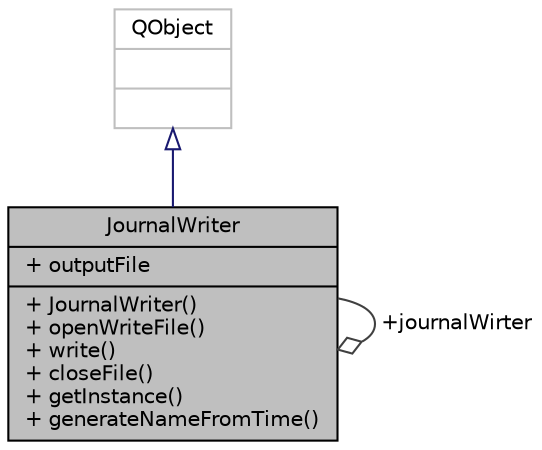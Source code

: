 digraph "JournalWriter"
{
  edge [fontname="Helvetica",fontsize="10",labelfontname="Helvetica",labelfontsize="10"];
  node [fontname="Helvetica",fontsize="10",shape=record];
  Node2 [label="{JournalWriter\n|+ outputFile\l|+ JournalWriter()\l+ openWriteFile()\l+ write()\l+ closeFile()\l+ getInstance()\l+ generateNameFromTime()\l}",height=0.2,width=0.4,color="black", fillcolor="grey75", style="filled", fontcolor="black"];
  Node3 -> Node2 [dir="back",color="midnightblue",fontsize="10",style="solid",arrowtail="onormal",fontname="Helvetica"];
  Node3 [label="{QObject\n||}",height=0.2,width=0.4,color="grey75", fillcolor="white", style="filled"];
  Node2 -> Node2 [color="grey25",fontsize="10",style="solid",label=" +journalWirter" ,arrowhead="odiamond",fontname="Helvetica"];
}
